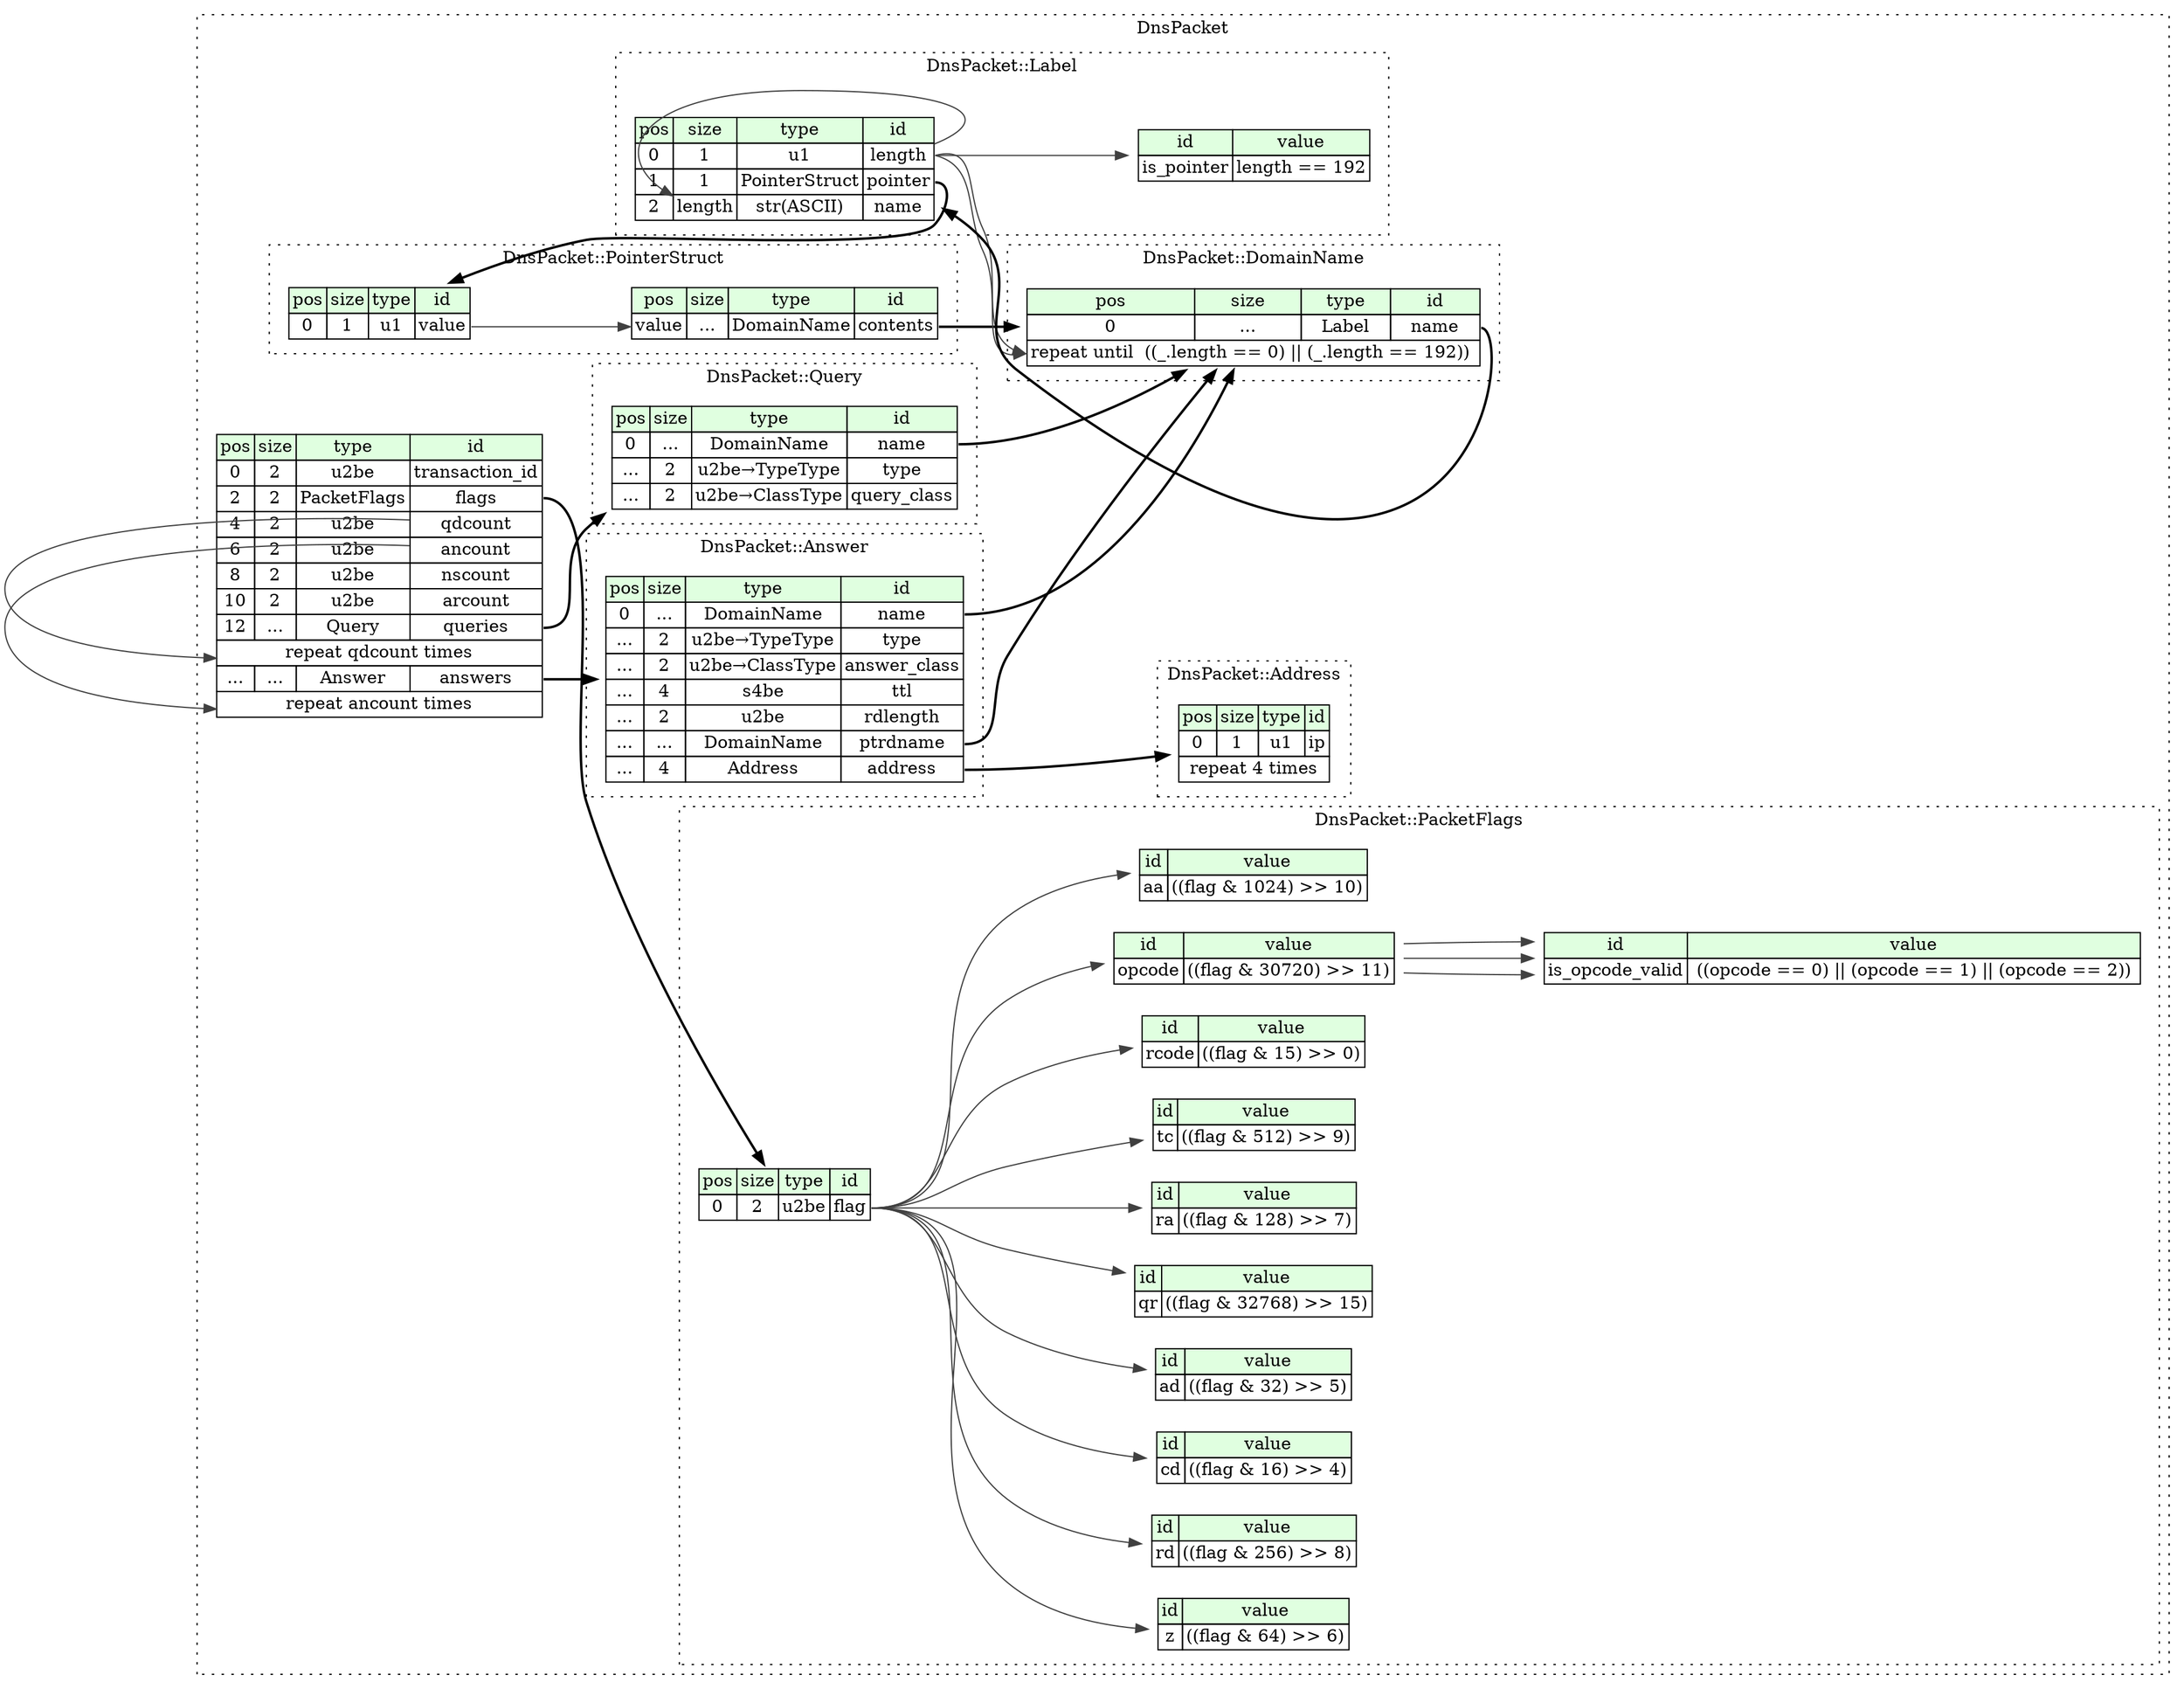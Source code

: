 digraph {
	rankdir=LR;
	node [shape=plaintext];
	subgraph cluster__dns_packet {
		label="DnsPacket";
		graph[style=dotted];

		dns_packet__seq [label=<<TABLE BORDER="0" CELLBORDER="1" CELLSPACING="0">
			<TR><TD BGCOLOR="#E0FFE0">pos</TD><TD BGCOLOR="#E0FFE0">size</TD><TD BGCOLOR="#E0FFE0">type</TD><TD BGCOLOR="#E0FFE0">id</TD></TR>
			<TR><TD PORT="transaction_id_pos">0</TD><TD PORT="transaction_id_size">2</TD><TD>u2be</TD><TD PORT="transaction_id_type">transaction_id</TD></TR>
			<TR><TD PORT="flags_pos">2</TD><TD PORT="flags_size">2</TD><TD>PacketFlags</TD><TD PORT="flags_type">flags</TD></TR>
			<TR><TD PORT="qdcount_pos">4</TD><TD PORT="qdcount_size">2</TD><TD>u2be</TD><TD PORT="qdcount_type">qdcount</TD></TR>
			<TR><TD PORT="ancount_pos">6</TD><TD PORT="ancount_size">2</TD><TD>u2be</TD><TD PORT="ancount_type">ancount</TD></TR>
			<TR><TD PORT="nscount_pos">8</TD><TD PORT="nscount_size">2</TD><TD>u2be</TD><TD PORT="nscount_type">nscount</TD></TR>
			<TR><TD PORT="arcount_pos">10</TD><TD PORT="arcount_size">2</TD><TD>u2be</TD><TD PORT="arcount_type">arcount</TD></TR>
			<TR><TD PORT="queries_pos">12</TD><TD PORT="queries_size">...</TD><TD>Query</TD><TD PORT="queries_type">queries</TD></TR>
			<TR><TD COLSPAN="4" PORT="queries__repeat">repeat qdcount times</TD></TR>
			<TR><TD PORT="answers_pos">...</TD><TD PORT="answers_size">...</TD><TD>Answer</TD><TD PORT="answers_type">answers</TD></TR>
			<TR><TD COLSPAN="4" PORT="answers__repeat">repeat ancount times</TD></TR>
		</TABLE>>];
		subgraph cluster__pointer_struct {
			label="DnsPacket::PointerStruct";
			graph[style=dotted];

			pointer_struct__seq [label=<<TABLE BORDER="0" CELLBORDER="1" CELLSPACING="0">
				<TR><TD BGCOLOR="#E0FFE0">pos</TD><TD BGCOLOR="#E0FFE0">size</TD><TD BGCOLOR="#E0FFE0">type</TD><TD BGCOLOR="#E0FFE0">id</TD></TR>
				<TR><TD PORT="value_pos">0</TD><TD PORT="value_size">1</TD><TD>u1</TD><TD PORT="value_type">value</TD></TR>
			</TABLE>>];
			pointer_struct__inst__contents [label=<<TABLE BORDER="0" CELLBORDER="1" CELLSPACING="0">
				<TR><TD BGCOLOR="#E0FFE0">pos</TD><TD BGCOLOR="#E0FFE0">size</TD><TD BGCOLOR="#E0FFE0">type</TD><TD BGCOLOR="#E0FFE0">id</TD></TR>
				<TR><TD PORT="contents_pos">value</TD><TD PORT="contents_size">...</TD><TD>DomainName</TD><TD PORT="contents_type">contents</TD></TR>
			</TABLE>>];
		}
		subgraph cluster__label {
			label="DnsPacket::Label";
			graph[style=dotted];

			label__seq [label=<<TABLE BORDER="0" CELLBORDER="1" CELLSPACING="0">
				<TR><TD BGCOLOR="#E0FFE0">pos</TD><TD BGCOLOR="#E0FFE0">size</TD><TD BGCOLOR="#E0FFE0">type</TD><TD BGCOLOR="#E0FFE0">id</TD></TR>
				<TR><TD PORT="length_pos">0</TD><TD PORT="length_size">1</TD><TD>u1</TD><TD PORT="length_type">length</TD></TR>
				<TR><TD PORT="pointer_pos">1</TD><TD PORT="pointer_size">1</TD><TD>PointerStruct</TD><TD PORT="pointer_type">pointer</TD></TR>
				<TR><TD PORT="name_pos">2</TD><TD PORT="name_size">length</TD><TD>str(ASCII)</TD><TD PORT="name_type">name</TD></TR>
			</TABLE>>];
			label__inst__is_pointer [label=<<TABLE BORDER="0" CELLBORDER="1" CELLSPACING="0">
				<TR><TD BGCOLOR="#E0FFE0">id</TD><TD BGCOLOR="#E0FFE0">value</TD></TR>
				<TR><TD>is_pointer</TD><TD>length == 192</TD></TR>
			</TABLE>>];
		}
		subgraph cluster__query {
			label="DnsPacket::Query";
			graph[style=dotted];

			query__seq [label=<<TABLE BORDER="0" CELLBORDER="1" CELLSPACING="0">
				<TR><TD BGCOLOR="#E0FFE0">pos</TD><TD BGCOLOR="#E0FFE0">size</TD><TD BGCOLOR="#E0FFE0">type</TD><TD BGCOLOR="#E0FFE0">id</TD></TR>
				<TR><TD PORT="name_pos">0</TD><TD PORT="name_size">...</TD><TD>DomainName</TD><TD PORT="name_type">name</TD></TR>
				<TR><TD PORT="type_pos">...</TD><TD PORT="type_size">2</TD><TD>u2be→TypeType</TD><TD PORT="type_type">type</TD></TR>
				<TR><TD PORT="query_class_pos">...</TD><TD PORT="query_class_size">2</TD><TD>u2be→ClassType</TD><TD PORT="query_class_type">query_class</TD></TR>
			</TABLE>>];
		}
		subgraph cluster__domain_name {
			label="DnsPacket::DomainName";
			graph[style=dotted];

			domain_name__seq [label=<<TABLE BORDER="0" CELLBORDER="1" CELLSPACING="0">
				<TR><TD BGCOLOR="#E0FFE0">pos</TD><TD BGCOLOR="#E0FFE0">size</TD><TD BGCOLOR="#E0FFE0">type</TD><TD BGCOLOR="#E0FFE0">id</TD></TR>
				<TR><TD PORT="name_pos">0</TD><TD PORT="name_size">...</TD><TD>Label</TD><TD PORT="name_type">name</TD></TR>
				<TR><TD COLSPAN="4" PORT="name__repeat">repeat until  ((_.length == 0) || (_.length == 192)) </TD></TR>
			</TABLE>>];
		}
		subgraph cluster__address {
			label="DnsPacket::Address";
			graph[style=dotted];

			address__seq [label=<<TABLE BORDER="0" CELLBORDER="1" CELLSPACING="0">
				<TR><TD BGCOLOR="#E0FFE0">pos</TD><TD BGCOLOR="#E0FFE0">size</TD><TD BGCOLOR="#E0FFE0">type</TD><TD BGCOLOR="#E0FFE0">id</TD></TR>
				<TR><TD PORT="ip_pos">0</TD><TD PORT="ip_size">1</TD><TD>u1</TD><TD PORT="ip_type">ip</TD></TR>
				<TR><TD COLSPAN="4" PORT="ip__repeat">repeat 4 times</TD></TR>
			</TABLE>>];
		}
		subgraph cluster__answer {
			label="DnsPacket::Answer";
			graph[style=dotted];

			answer__seq [label=<<TABLE BORDER="0" CELLBORDER="1" CELLSPACING="0">
				<TR><TD BGCOLOR="#E0FFE0">pos</TD><TD BGCOLOR="#E0FFE0">size</TD><TD BGCOLOR="#E0FFE0">type</TD><TD BGCOLOR="#E0FFE0">id</TD></TR>
				<TR><TD PORT="name_pos">0</TD><TD PORT="name_size">...</TD><TD>DomainName</TD><TD PORT="name_type">name</TD></TR>
				<TR><TD PORT="type_pos">...</TD><TD PORT="type_size">2</TD><TD>u2be→TypeType</TD><TD PORT="type_type">type</TD></TR>
				<TR><TD PORT="answer_class_pos">...</TD><TD PORT="answer_class_size">2</TD><TD>u2be→ClassType</TD><TD PORT="answer_class_type">answer_class</TD></TR>
				<TR><TD PORT="ttl_pos">...</TD><TD PORT="ttl_size">4</TD><TD>s4be</TD><TD PORT="ttl_type">ttl</TD></TR>
				<TR><TD PORT="rdlength_pos">...</TD><TD PORT="rdlength_size">2</TD><TD>u2be</TD><TD PORT="rdlength_type">rdlength</TD></TR>
				<TR><TD PORT="ptrdname_pos">...</TD><TD PORT="ptrdname_size">...</TD><TD>DomainName</TD><TD PORT="ptrdname_type">ptrdname</TD></TR>
				<TR><TD PORT="address_pos">...</TD><TD PORT="address_size">4</TD><TD>Address</TD><TD PORT="address_type">address</TD></TR>
			</TABLE>>];
		}
		subgraph cluster__packet_flags {
			label="DnsPacket::PacketFlags";
			graph[style=dotted];

			packet_flags__seq [label=<<TABLE BORDER="0" CELLBORDER="1" CELLSPACING="0">
				<TR><TD BGCOLOR="#E0FFE0">pos</TD><TD BGCOLOR="#E0FFE0">size</TD><TD BGCOLOR="#E0FFE0">type</TD><TD BGCOLOR="#E0FFE0">id</TD></TR>
				<TR><TD PORT="flag_pos">0</TD><TD PORT="flag_size">2</TD><TD>u2be</TD><TD PORT="flag_type">flag</TD></TR>
			</TABLE>>];
			packet_flags__inst__qr [label=<<TABLE BORDER="0" CELLBORDER="1" CELLSPACING="0">
				<TR><TD BGCOLOR="#E0FFE0">id</TD><TD BGCOLOR="#E0FFE0">value</TD></TR>
				<TR><TD>qr</TD><TD>((flag &amp; 32768) &gt;&gt; 15)</TD></TR>
			</TABLE>>];
			packet_flags__inst__ra [label=<<TABLE BORDER="0" CELLBORDER="1" CELLSPACING="0">
				<TR><TD BGCOLOR="#E0FFE0">id</TD><TD BGCOLOR="#E0FFE0">value</TD></TR>
				<TR><TD>ra</TD><TD>((flag &amp; 128) &gt;&gt; 7)</TD></TR>
			</TABLE>>];
			packet_flags__inst__tc [label=<<TABLE BORDER="0" CELLBORDER="1" CELLSPACING="0">
				<TR><TD BGCOLOR="#E0FFE0">id</TD><TD BGCOLOR="#E0FFE0">value</TD></TR>
				<TR><TD>tc</TD><TD>((flag &amp; 512) &gt;&gt; 9)</TD></TR>
			</TABLE>>];
			packet_flags__inst__is_opcode_valid [label=<<TABLE BORDER="0" CELLBORDER="1" CELLSPACING="0">
				<TR><TD BGCOLOR="#E0FFE0">id</TD><TD BGCOLOR="#E0FFE0">value</TD></TR>
				<TR><TD>is_opcode_valid</TD><TD> ((opcode == 0) || (opcode == 1) || (opcode == 2)) </TD></TR>
			</TABLE>>];
			packet_flags__inst__rcode [label=<<TABLE BORDER="0" CELLBORDER="1" CELLSPACING="0">
				<TR><TD BGCOLOR="#E0FFE0">id</TD><TD BGCOLOR="#E0FFE0">value</TD></TR>
				<TR><TD>rcode</TD><TD>((flag &amp; 15) &gt;&gt; 0)</TD></TR>
			</TABLE>>];
			packet_flags__inst__opcode [label=<<TABLE BORDER="0" CELLBORDER="1" CELLSPACING="0">
				<TR><TD BGCOLOR="#E0FFE0">id</TD><TD BGCOLOR="#E0FFE0">value</TD></TR>
				<TR><TD>opcode</TD><TD>((flag &amp; 30720) &gt;&gt; 11)</TD></TR>
			</TABLE>>];
			packet_flags__inst__aa [label=<<TABLE BORDER="0" CELLBORDER="1" CELLSPACING="0">
				<TR><TD BGCOLOR="#E0FFE0">id</TD><TD BGCOLOR="#E0FFE0">value</TD></TR>
				<TR><TD>aa</TD><TD>((flag &amp; 1024) &gt;&gt; 10)</TD></TR>
			</TABLE>>];
			packet_flags__inst__z [label=<<TABLE BORDER="0" CELLBORDER="1" CELLSPACING="0">
				<TR><TD BGCOLOR="#E0FFE0">id</TD><TD BGCOLOR="#E0FFE0">value</TD></TR>
				<TR><TD>z</TD><TD>((flag &amp; 64) &gt;&gt; 6)</TD></TR>
			</TABLE>>];
			packet_flags__inst__rd [label=<<TABLE BORDER="0" CELLBORDER="1" CELLSPACING="0">
				<TR><TD BGCOLOR="#E0FFE0">id</TD><TD BGCOLOR="#E0FFE0">value</TD></TR>
				<TR><TD>rd</TD><TD>((flag &amp; 256) &gt;&gt; 8)</TD></TR>
			</TABLE>>];
			packet_flags__inst__cd [label=<<TABLE BORDER="0" CELLBORDER="1" CELLSPACING="0">
				<TR><TD BGCOLOR="#E0FFE0">id</TD><TD BGCOLOR="#E0FFE0">value</TD></TR>
				<TR><TD>cd</TD><TD>((flag &amp; 16) &gt;&gt; 4)</TD></TR>
			</TABLE>>];
			packet_flags__inst__ad [label=<<TABLE BORDER="0" CELLBORDER="1" CELLSPACING="0">
				<TR><TD BGCOLOR="#E0FFE0">id</TD><TD BGCOLOR="#E0FFE0">value</TD></TR>
				<TR><TD>ad</TD><TD>((flag &amp; 32) &gt;&gt; 5)</TD></TR>
			</TABLE>>];
		}
	}
	dns_packet__seq:flags_type -> packet_flags__seq [style=bold];
	dns_packet__seq:queries_type -> query__seq [style=bold];
	dns_packet__seq:qdcount_type -> dns_packet__seq:queries__repeat [color="#404040"];
	dns_packet__seq:answers_type -> answer__seq [style=bold];
	dns_packet__seq:ancount_type -> dns_packet__seq:answers__repeat [color="#404040"];
	pointer_struct__seq:value_type -> pointer_struct__inst__contents:contents_pos [color="#404040"];
	pointer_struct__inst__contents:contents_type -> domain_name__seq [style=bold];
	label__seq:pointer_type -> pointer_struct__seq [style=bold];
	label__seq:length_type -> label__seq:name_size [color="#404040"];
	label__seq:length_type -> label__inst__is_pointer [color="#404040"];
	query__seq:name_type -> domain_name__seq [style=bold];
	domain_name__seq:name_type -> label__seq [style=bold];
	label__seq:length_type -> domain_name__seq:name__repeat [color="#404040"];
	label__seq:length_type -> domain_name__seq:name__repeat [color="#404040"];
	answer__seq:name_type -> domain_name__seq [style=bold];
	answer__seq:ptrdname_type -> domain_name__seq [style=bold];
	answer__seq:address_type -> address__seq [style=bold];
	packet_flags__seq:flag_type -> packet_flags__inst__qr [color="#404040"];
	packet_flags__seq:flag_type -> packet_flags__inst__ra [color="#404040"];
	packet_flags__seq:flag_type -> packet_flags__inst__tc [color="#404040"];
	packet_flags__inst__opcode:opcode_type -> packet_flags__inst__is_opcode_valid [color="#404040"];
	packet_flags__inst__opcode:opcode_type -> packet_flags__inst__is_opcode_valid [color="#404040"];
	packet_flags__inst__opcode:opcode_type -> packet_flags__inst__is_opcode_valid [color="#404040"];
	packet_flags__seq:flag_type -> packet_flags__inst__rcode [color="#404040"];
	packet_flags__seq:flag_type -> packet_flags__inst__opcode [color="#404040"];
	packet_flags__seq:flag_type -> packet_flags__inst__aa [color="#404040"];
	packet_flags__seq:flag_type -> packet_flags__inst__z [color="#404040"];
	packet_flags__seq:flag_type -> packet_flags__inst__rd [color="#404040"];
	packet_flags__seq:flag_type -> packet_flags__inst__cd [color="#404040"];
	packet_flags__seq:flag_type -> packet_flags__inst__ad [color="#404040"];
}
